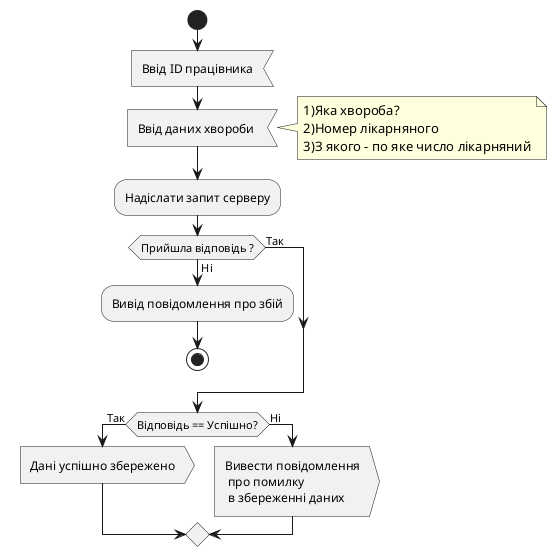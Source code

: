 @startuml
start 
:Ввід ID працівника<
:Ввід даних хвороби <
note right: 1)Яка хвороба?\n2)Номер лікарняного\n3)З якого - по яке число лікарняний
:Надіслати запит серверу;
    if(Прийшла відповідь ?) then (Ні)
    :Вивід повідомлення про збій;
    stop
    else (Так) 
    endif
    if(Відповідь == Успішно?) then (Так)
    :Дані успішно збережено>
    else (Ні)
    :Вивести повідомлення\n про помилку\n в збереженні даних>
    endif
@enduml
